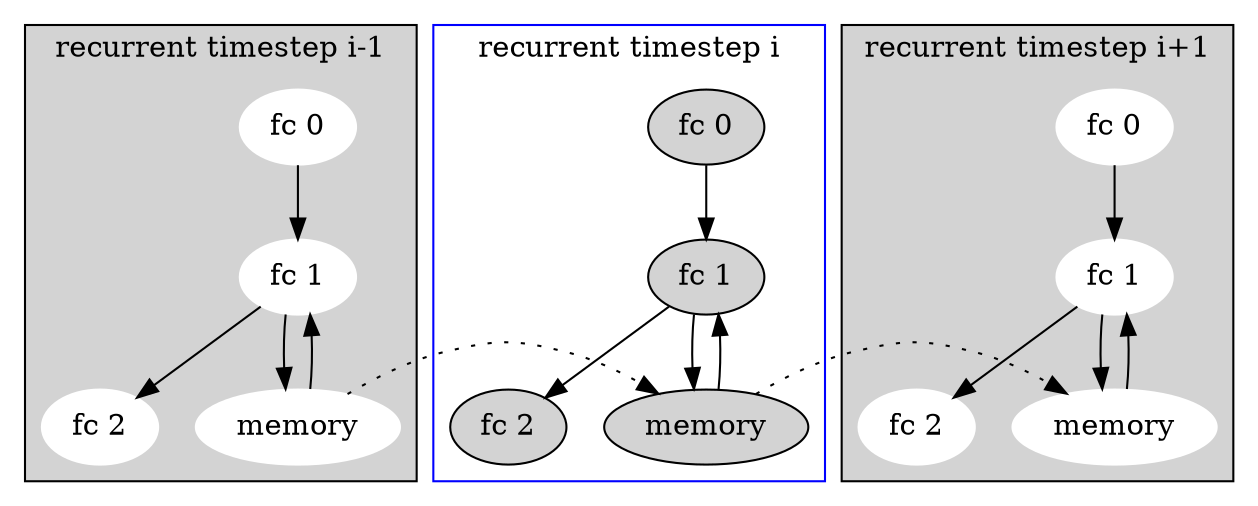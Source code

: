 digraph G{
	subgraph cluster_timestep0 {
		label="recurrent timestep i-1"
		bgcolor=lightgray
		node [style=filled,color=white]
		fc0_0 [label="fc 0"]
		fc0_1 [label="fc 1"]
		fc0_2 [label="fc 2"]
		m0 [label="memory"]
		fc0_0 -> fc0_1
		fc0_1 -> fc0_2
		fc0_1 -> m0
		m0 -> fc0_1
	}

	subgraph cluster_timestep1 {
		label="recurrent timestep i"
		node [style=filled];
		fc1_0 [label="fc 0"]
		fc1_1 [label="fc 1"]
		fc1_2 [label="fc 2"]
		m1 [label="memory"]
		color=blue
		fc1_0 -> fc1_1
		fc1_1 -> fc1_2
		fc1_1 -> m1
		m1 -> fc1_1
	}

	subgraph cluster_timestep2 {
		label="recurrent timestep i+1"
		bgcolor=lightgray
		node [style=filled,color=white]
		fc2_0 [label="fc 0"]
		fc2_1 [label="fc 1"]
		fc2_2 [label="fc 2"]
		m2 [label="memory"]
		fc2_0 -> fc2_1
		fc2_1 -> fc2_2
		fc2_1 -> m2
		m2 -> fc2_1
	}
	
	
	m0 -> m1 [style="dotted" constraint=false]
	m1 -> m2 [style="dotted" constraint=false]

}